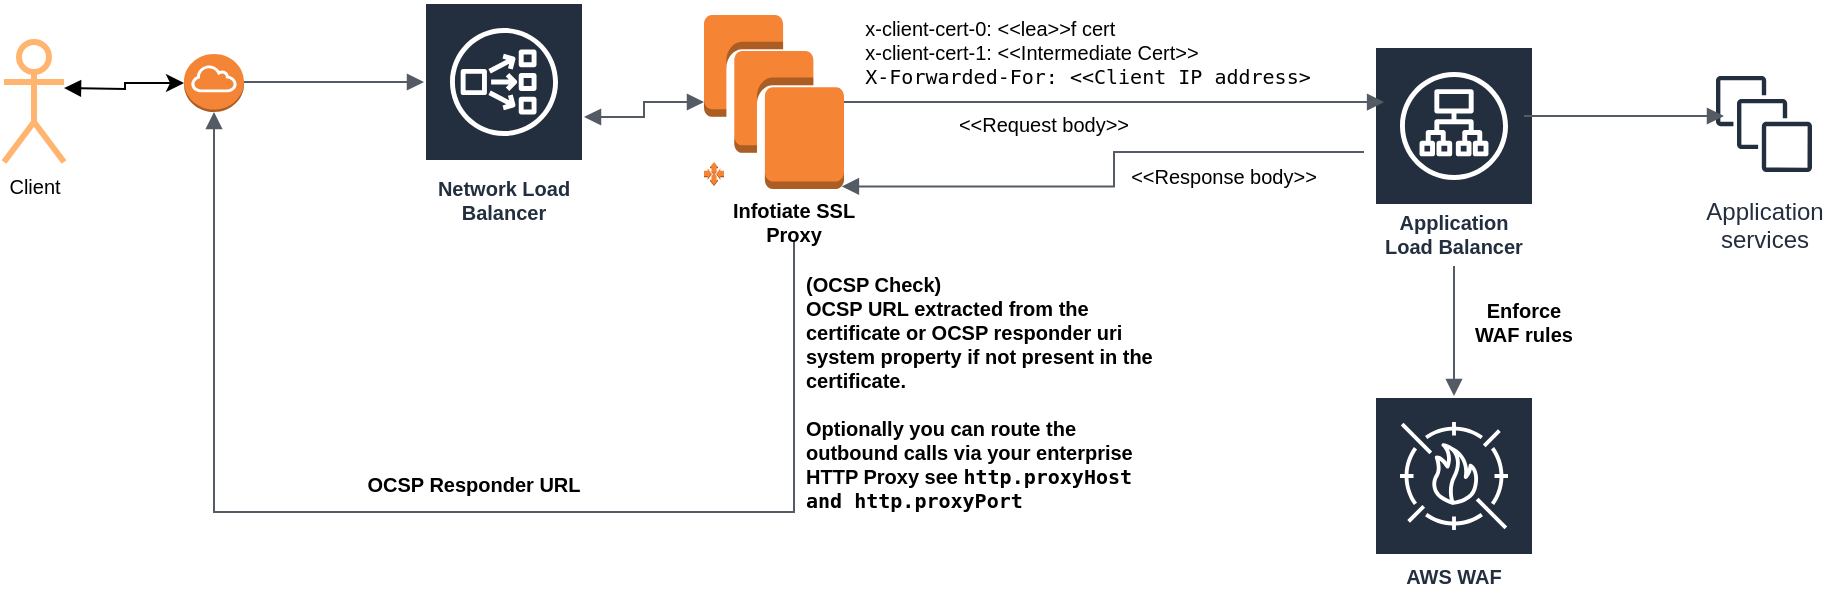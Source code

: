 <mxfile version="10.8.0" type="github"><diagram id="TOM_FElfY2ZmKe7y0cjm" name="Page-1"><mxGraphModel dx="752" dy="379" grid="1" gridSize="10" guides="1" tooltips="1" connect="1" arrows="1" fold="1" page="1" pageScale="1" pageWidth="1100" pageHeight="850" math="0" shadow="0"><root><mxCell id="0"/><mxCell id="1" parent="0"/><mxCell id="yleOs5-z1DEF0dYxDc5H-4" value="" style="outlineConnect=0;dashed=0;verticalLabelPosition=bottom;verticalAlign=top;align=center;html=1;shape=mxgraph.aws3.instances;fillColor=#F58534;gradientColor=none;strokeColor=#FFB570;strokeWidth=3;" vertex="1" parent="1"><mxGeometry x="430" y="211.5" width="70" height="87" as="geometry"/></mxCell><mxCell id="yleOs5-z1DEF0dYxDc5H-5" value="" style="outlineConnect=0;dashed=0;verticalLabelPosition=bottom;verticalAlign=top;align=center;html=1;shape=mxgraph.aws3.auto_scaling;fillColor=#F58534;gradientColor=none;strokeColor=#FFB570;strokeWidth=3;" vertex="1" parent="1"><mxGeometry x="430" y="285" width="10" height="12" as="geometry"/></mxCell><mxCell id="yleOs5-z1DEF0dYxDc5H-7" value="Network Load Balancer" style="outlineConnect=0;fontColor=#232F3E;gradientColor=none;strokeColor=#ffffff;fillColor=#232F3E;dashed=0;verticalLabelPosition=middle;verticalAlign=bottom;align=center;html=1;whiteSpace=wrap;fontSize=10;fontStyle=1;spacing=3;shape=mxgraph.aws4.productIcon;prIcon=mxgraph.aws4.network_load_balancer;" vertex="1" parent="1"><mxGeometry x="290" y="205" width="80" height="115" as="geometry"/></mxCell><mxCell id="yleOs5-z1DEF0dYxDc5H-8" value="Application Load Balancer" style="outlineConnect=0;fontColor=#232F3E;gradientColor=none;strokeColor=#ffffff;fillColor=#232F3E;dashed=0;verticalLabelPosition=middle;verticalAlign=bottom;align=center;html=1;whiteSpace=wrap;fontSize=10;fontStyle=1;spacing=3;shape=mxgraph.aws4.productIcon;prIcon=mxgraph.aws4.application_load_balancer;" vertex="1" parent="1"><mxGeometry x="765" y="227" width="80" height="110" as="geometry"/></mxCell><mxCell id="yleOs5-z1DEF0dYxDc5H-9" value="AWS WAF" style="outlineConnect=0;fontColor=#232F3E;gradientColor=none;strokeColor=#ffffff;fillColor=#232F3E;dashed=0;verticalLabelPosition=middle;verticalAlign=bottom;align=center;html=1;whiteSpace=wrap;fontSize=10;fontStyle=1;spacing=3;shape=mxgraph.aws4.productIcon;prIcon=mxgraph.aws4.waf;" vertex="1" parent="1"><mxGeometry x="765" y="402" width="80" height="100" as="geometry"/></mxCell><mxCell id="yleOs5-z1DEF0dYxDc5H-10" value="Infotiate SSL Proxy" style="text;html=1;strokeColor=none;fillColor=none;align=center;verticalAlign=middle;whiteSpace=wrap;rounded=0;dashed=1;fontStyle=1;fontFamily=Helvetica;fontSize=10;" vertex="1" parent="1"><mxGeometry x="440" y="305" width="70" height="20" as="geometry"/></mxCell><mxCell id="yleOs5-z1DEF0dYxDc5H-13" value="" style="outlineConnect=0;dashed=0;verticalLabelPosition=bottom;verticalAlign=top;align=center;html=1;shape=mxgraph.aws3.internet_gateway;fillColor=#F58536;gradientColor=none;strokeColor=#FFB570;strokeWidth=3;fontFamily=Helvetica;fontSize=10;" vertex="1" parent="1"><mxGeometry x="170" y="231" width="30" height="29" as="geometry"/></mxCell><mxCell id="yleOs5-z1DEF0dYxDc5H-14" value="" style="edgeStyle=orthogonalEdgeStyle;html=1;endArrow=block;elbow=vertical;startArrow=none;endFill=1;strokeColor=#545B64;rounded=0;fontFamily=Helvetica;fontSize=10;" edge="1" parent="1"><mxGeometry width="100" relative="1" as="geometry"><mxPoint x="200" y="245" as="sourcePoint"/><mxPoint x="290" y="245" as="targetPoint"/></mxGeometry></mxCell><mxCell id="yleOs5-z1DEF0dYxDc5H-15" value="" style="edgeStyle=orthogonalEdgeStyle;html=1;endArrow=block;elbow=vertical;startArrow=block;endFill=1;strokeColor=#545B64;rounded=0;fontFamily=Helvetica;fontSize=10;entryX=0;entryY=0.5;entryDx=0;entryDy=0;entryPerimeter=0;startFill=1;" edge="1" parent="1" source="yleOs5-z1DEF0dYxDc5H-7" target="yleOs5-z1DEF0dYxDc5H-4"><mxGeometry width="100" relative="1" as="geometry"><mxPoint x="380" y="230" as="sourcePoint"/><mxPoint x="370" y="320" as="targetPoint"/></mxGeometry></mxCell><mxCell id="yleOs5-z1DEF0dYxDc5H-16" value="" style="edgeStyle=orthogonalEdgeStyle;html=1;endArrow=block;elbow=vertical;startArrow=none;endFill=1;strokeColor=#545B64;rounded=0;fontFamily=Helvetica;fontSize=10;exitX=1;exitY=0.5;exitDx=0;exitDy=0;exitPerimeter=0;entryX=0.063;entryY=0.255;entryDx=0;entryDy=0;entryPerimeter=0;" edge="1" parent="1" source="yleOs5-z1DEF0dYxDc5H-4" target="yleOs5-z1DEF0dYxDc5H-8"><mxGeometry width="100" relative="1" as="geometry"><mxPoint x="170" y="500" as="sourcePoint"/><mxPoint x="730" y="255" as="targetPoint"/></mxGeometry></mxCell><mxCell id="yleOs5-z1DEF0dYxDc5H-17" value="" style="edgeStyle=orthogonalEdgeStyle;html=1;endArrow=block;elbow=vertical;startArrow=none;endFill=1;strokeColor=#545B64;rounded=0;fontFamily=Helvetica;fontSize=10;" edge="1" parent="1" source="yleOs5-z1DEF0dYxDc5H-8" target="yleOs5-z1DEF0dYxDc5H-9"><mxGeometry width="100" relative="1" as="geometry"><mxPoint x="885" y="377" as="sourcePoint"/><mxPoint x="985" y="377" as="targetPoint"/></mxGeometry></mxCell><mxCell id="yleOs5-z1DEF0dYxDc5H-20" value="" style="edgeStyle=orthogonalEdgeStyle;html=1;endArrow=block;elbow=vertical;startArrow=none;endFill=1;strokeColor=#545B64;rounded=0;fontFamily=Helvetica;fontSize=10;entryX=0.5;entryY=1;entryDx=0;entryDy=0;entryPerimeter=0;exitX=0.5;exitY=1;exitDx=0;exitDy=0;" edge="1" parent="1" source="yleOs5-z1DEF0dYxDc5H-10" target="yleOs5-z1DEF0dYxDc5H-13"><mxGeometry width="100" relative="1" as="geometry"><mxPoint x="437" y="462" as="sourcePoint"/><mxPoint x="270" y="510" as="targetPoint"/><Array as="points"><mxPoint x="475" y="460"/><mxPoint x="185" y="460"/></Array></mxGeometry></mxCell><mxCell id="yleOs5-z1DEF0dYxDc5H-21" value="OCSP Responder URL" style="text;html=1;strokeColor=none;fillColor=none;align=center;verticalAlign=middle;whiteSpace=wrap;rounded=0;dashed=1;fontStyle=1;fontFamily=Helvetica;fontSize=10;" vertex="1" parent="1"><mxGeometry x="260" y="436" width="110" height="20" as="geometry"/></mxCell><mxCell id="yleOs5-z1DEF0dYxDc5H-22" value="&lt;div align=&quot;left&quot;&gt;x-client-cert-0: &amp;lt;&amp;lt;lea&amp;gt;&amp;gt;f cert&lt;/div&gt;&lt;div align=&quot;left&quot;&gt;x-client-cert-1: &amp;lt;&amp;lt;Intermediate Cert&amp;gt;&amp;gt;&lt;/div&gt;&lt;div align=&quot;left&quot;&gt;&lt;code&gt;X-Forwarded-For: &amp;lt;&amp;lt;Client IP address&amp;gt;&lt;br&gt;&lt;/code&gt;&lt;/div&gt;" style="text;html=1;strokeColor=none;fillColor=none;align=center;verticalAlign=middle;whiteSpace=wrap;rounded=0;dashed=1;fontFamily=Helvetica;fontSize=10;" vertex="1" parent="1"><mxGeometry x="502" y="220" width="240" height="20" as="geometry"/></mxCell><mxCell id="yleOs5-z1DEF0dYxDc5H-24" value="&amp;lt;&amp;lt;Request body&amp;gt;&amp;gt;" style="text;html=1;strokeColor=none;fillColor=none;align=center;verticalAlign=middle;whiteSpace=wrap;rounded=0;dashed=1;fontFamily=Helvetica;fontSize=10;" vertex="1" parent="1"><mxGeometry x="540" y="256" width="120" height="20" as="geometry"/></mxCell><mxCell id="yleOs5-z1DEF0dYxDc5H-25" value="" style="edgeStyle=orthogonalEdgeStyle;html=1;endArrow=none;elbow=vertical;startArrow=block;startFill=1;strokeColor=#545B64;rounded=0;fontFamily=Helvetica;fontSize=10;exitX=0.985;exitY=0.985;exitDx=0;exitDy=0;exitPerimeter=0;" edge="1" parent="1" source="yleOs5-z1DEF0dYxDc5H-4"><mxGeometry width="100" relative="1" as="geometry"><mxPoint x="510" y="292" as="sourcePoint"/><mxPoint x="760" y="280" as="targetPoint"/><Array as="points"><mxPoint x="635" y="297"/><mxPoint x="635" y="280"/></Array></mxGeometry></mxCell><mxCell id="yleOs5-z1DEF0dYxDc5H-26" value="&amp;lt;&amp;lt;Response body&amp;gt;&amp;gt;" style="text;html=1;strokeColor=none;fillColor=none;align=center;verticalAlign=middle;whiteSpace=wrap;rounded=0;dashed=1;fontFamily=Helvetica;fontSize=10;" vertex="1" parent="1"><mxGeometry x="640" y="282" width="100" height="20" as="geometry"/></mxCell><mxCell id="yleOs5-z1DEF0dYxDc5H-27" value="&lt;div align=&quot;left&quot;&gt;(OCSP Check)&lt;/div&gt;&lt;div align=&quot;left&quot;&gt;OCSP URL extracted from the certificate or OCSP responder uri system property if not present in the certificate.&lt;/div&gt;&lt;div align=&quot;left&quot;&gt;&lt;br&gt;&lt;/div&gt;&lt;div align=&quot;left&quot;&gt;Optionally you can route the outbound calls via your enterprise HTTP Proxy see &lt;code&gt;http.proxyHost and &lt;/code&gt;&lt;code&gt;&lt;code&gt;http.proxyPort&lt;/code&gt;&lt;/code&gt;&lt;/div&gt;" style="text;html=1;strokeColor=none;fillColor=none;align=center;verticalAlign=middle;whiteSpace=wrap;rounded=0;dashed=1;fontStyle=1;fontFamily=Helvetica;fontSize=10;" vertex="1" parent="1"><mxGeometry x="480" y="338" width="180" height="123" as="geometry"/></mxCell><mxCell id="yleOs5-z1DEF0dYxDc5H-28" value="&lt;div&gt;Application &lt;br&gt;&lt;/div&gt;&lt;div&gt;services&lt;/div&gt;" style="outlineConnect=0;fontColor=#232F3E;gradientColor=none;strokeColor=#232F3E;fillColor=#ffffff;dashed=0;verticalLabelPosition=bottom;verticalAlign=top;align=center;html=1;fontSize=12;fontStyle=0;aspect=fixed;shape=mxgraph.aws4.resourceIcon;resIcon=mxgraph.aws4.instances;" vertex="1" parent="1"><mxGeometry x="930" y="236" width="60" height="60" as="geometry"/></mxCell><mxCell id="yleOs5-z1DEF0dYxDc5H-29" value="&lt;div&gt;Enforce &lt;br&gt;&lt;/div&gt;&lt;div&gt;WAF rules&lt;/div&gt;" style="text;html=1;strokeColor=none;fillColor=none;align=center;verticalAlign=middle;whiteSpace=wrap;rounded=0;dashed=1;fontStyle=1;fontFamily=Helvetica;fontSize=10;" vertex="1" parent="1"><mxGeometry x="811" y="353.5" width="58" height="22" as="geometry"/></mxCell><mxCell id="yleOs5-z1DEF0dYxDc5H-31" value="" style="edgeStyle=orthogonalEdgeStyle;html=1;endArrow=block;elbow=vertical;startArrow=none;endFill=1;strokeColor=#545B64;rounded=0;fontFamily=Helvetica;fontSize=10;" edge="1" parent="1"><mxGeometry width="100" relative="1" as="geometry"><mxPoint x="840" y="262" as="sourcePoint"/><mxPoint x="940" y="262" as="targetPoint"/></mxGeometry></mxCell><mxCell id="yleOs5-z1DEF0dYxDc5H-40" value="" style="edgeStyle=orthogonalEdgeStyle;rounded=0;orthogonalLoop=1;jettySize=auto;html=1;startArrow=block;startFill=1;fontFamily=Helvetica;fontSize=10;" edge="1" parent="1" target="yleOs5-z1DEF0dYxDc5H-13"><mxGeometry relative="1" as="geometry"><mxPoint x="110" y="248" as="sourcePoint"/></mxGeometry></mxCell><mxCell id="yleOs5-z1DEF0dYxDc5H-42" value="Client" style="shape=umlActor;verticalLabelPosition=bottom;labelBackgroundColor=#ffffff;verticalAlign=top;html=1;strokeColor=#FFB570;strokeWidth=3;fontFamily=Helvetica;fontSize=10;" vertex="1" parent="1"><mxGeometry x="80" y="225" width="30" height="60" as="geometry"/></mxCell></root></mxGraphModel></diagram></mxfile>